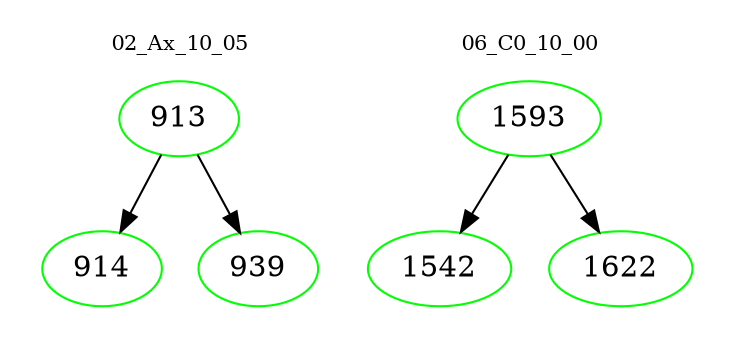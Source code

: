 digraph{
subgraph cluster_0 {
color = white
label = "02_Ax_10_05";
fontsize=10;
T0_913 [label="913", color="green"]
T0_913 -> T0_914 [color="black"]
T0_914 [label="914", color="green"]
T0_913 -> T0_939 [color="black"]
T0_939 [label="939", color="green"]
}
subgraph cluster_1 {
color = white
label = "06_C0_10_00";
fontsize=10;
T1_1593 [label="1593", color="green"]
T1_1593 -> T1_1542 [color="black"]
T1_1542 [label="1542", color="green"]
T1_1593 -> T1_1622 [color="black"]
T1_1622 [label="1622", color="green"]
}
}
